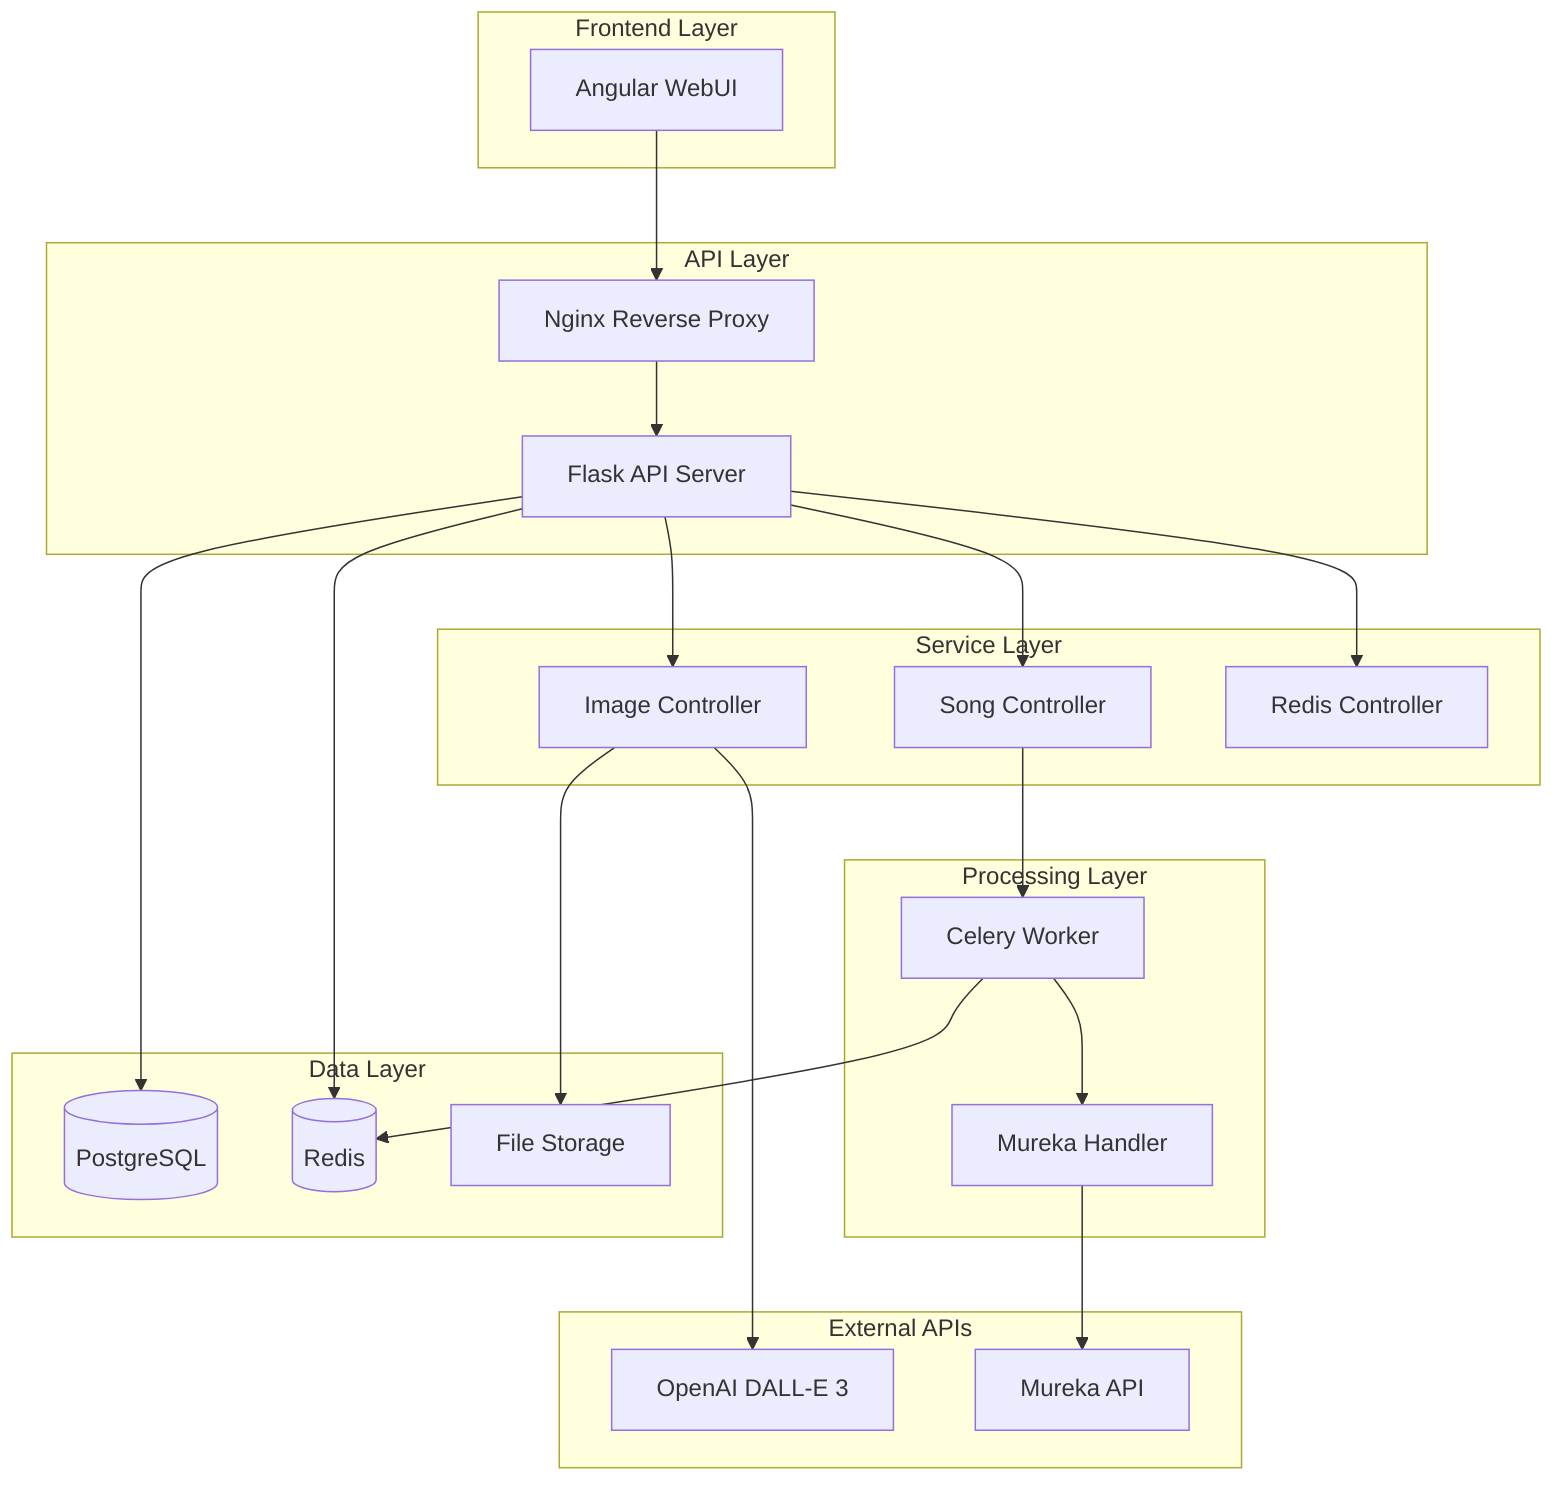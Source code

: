 graph TB
    subgraph "Frontend Layer"
        UI[Angular WebUI]
    end

    subgraph "API Layer"
        Proxy[Nginx Reverse Proxy]
        API[Flask API Server]
    end

    subgraph "Service Layer"
        IMG[Image Controller]
        SONG[Song Controller]
        REDIS[Redis Controller]
    end

    subgraph "Processing Layer"
        CELERY[Celery Worker]
        MUREKA[Mureka Handler]
    end

    subgraph "Data Layer"
        PG[(PostgreSQL)]
        RD[(Redis)]
        FILES[File Storage]
    end

    subgraph "External APIs"
        OPENAI[OpenAI DALL-E 3]
        MRK[Mureka API]
    end

    UI --> Proxy
    Proxy --> API
    API --> IMG
    API --> SONG
    API --> REDIS

    IMG --> OPENAI
    SONG --> CELERY
    CELERY --> MUREKA
    MUREKA --> MRK

    API --> PG
    API --> RD
    CELERY --> RD
    IMG --> FILES